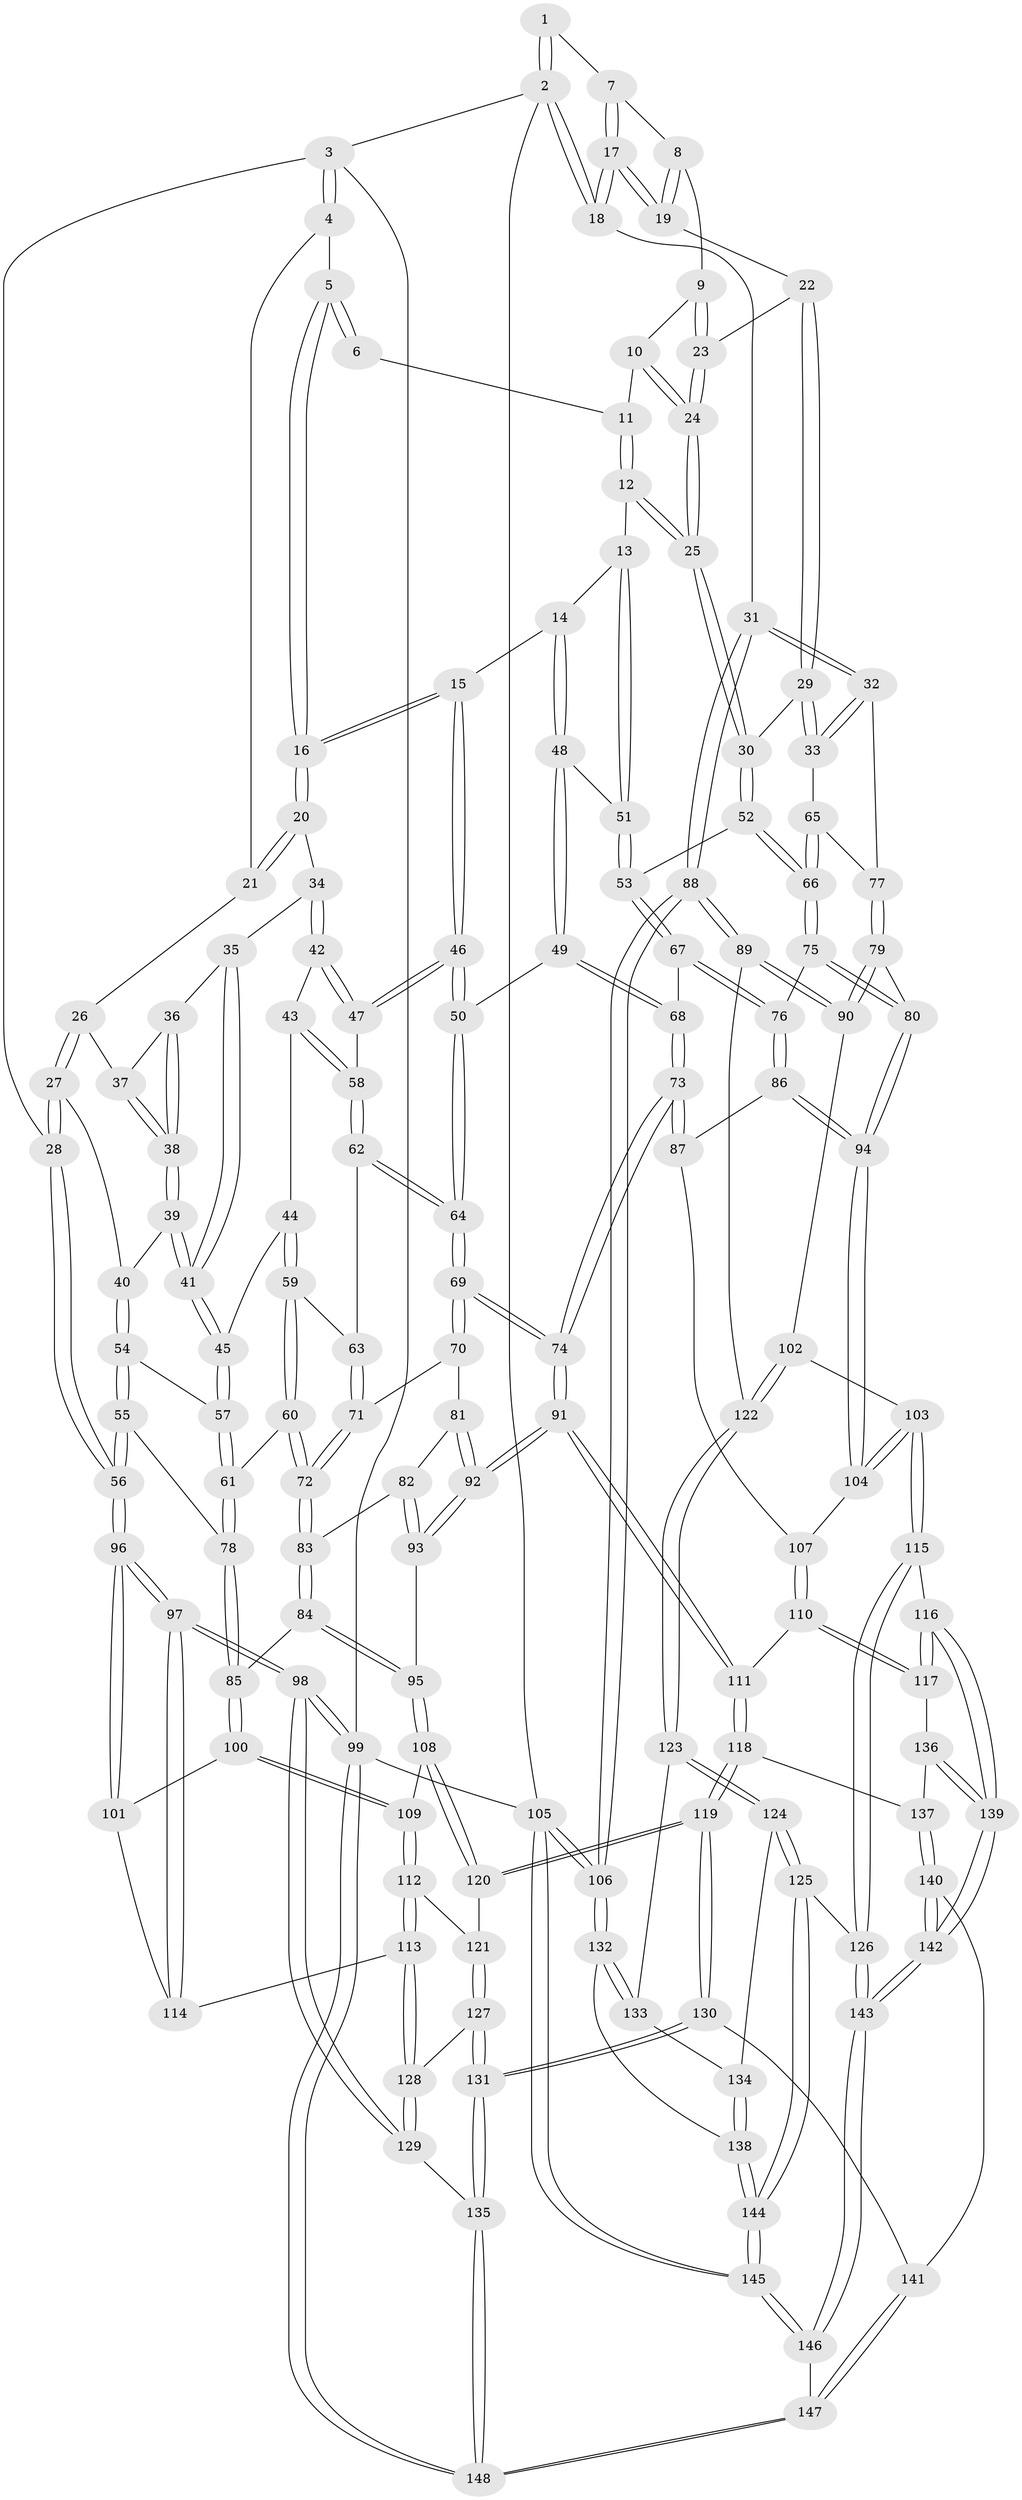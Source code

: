 // Generated by graph-tools (version 1.1) at 2025/59/03/09/25 04:59:55]
// undirected, 148 vertices, 367 edges
graph export_dot {
graph [start="1"]
  node [color=gray90,style=filled];
  1 [pos="+0.8714282080713494+0"];
  2 [pos="+1+0"];
  3 [pos="+0+0"];
  4 [pos="+0.20825427140915573+0"];
  5 [pos="+0.4429903483646243+0"];
  6 [pos="+0.7659947476864191+0"];
  7 [pos="+0.9394817969554066+0.03930258027753952"];
  8 [pos="+0.9237485249520744+0.049678784817813376"];
  9 [pos="+0.8990638023190639+0.0592171058776137"];
  10 [pos="+0.8698358689839153+0.05903654541007436"];
  11 [pos="+0.7718057231002023+0"];
  12 [pos="+0.6959233487951633+0.1491376853293494"];
  13 [pos="+0.6682622655465208+0.15812160086978053"];
  14 [pos="+0.5216544527520757+0.1286353896173186"];
  15 [pos="+0.49623908476434375+0.11777787483659559"];
  16 [pos="+0.4942410635087489+0.11486428503007584"];
  17 [pos="+1+0.07023177656735491"];
  18 [pos="+1+0.06451240869858921"];
  19 [pos="+0.9712292975512635+0.12727894486529281"];
  20 [pos="+0.30433328867593357+0.15070444599174682"];
  21 [pos="+0.23199171100869356+0.030121616861392083"];
  22 [pos="+0.959285823135056+0.13192525851049397"];
  23 [pos="+0.9386850834652745+0.12959810612992342"];
  24 [pos="+0.8143637049365111+0.180092702954272"];
  25 [pos="+0.8078811308093335+0.18774157967490074"];
  26 [pos="+0.1707930386160915+0.1320610021840646"];
  27 [pos="+0+0.10668288058047863"];
  28 [pos="+0+0"];
  29 [pos="+0.9318614454872026+0.25529738416378056"];
  30 [pos="+0.8427349883233254+0.24599526726110685"];
  31 [pos="+1+0.30947039733843085"];
  32 [pos="+1+0.3142881978226259"];
  33 [pos="+1+0.3044586455993541"];
  34 [pos="+0.3001286738941586+0.15626615066944577"];
  35 [pos="+0.2599191664877108+0.16976738907688593"];
  36 [pos="+0.2385147101914741+0.16766595101036905"];
  37 [pos="+0.17091755737916475+0.1322907654000862"];
  38 [pos="+0.16227033616265918+0.2274419368739239"];
  39 [pos="+0.15729715756187948+0.24028198865146674"];
  40 [pos="+0.1361623210684449+0.24195332968301578"];
  41 [pos="+0.2081672272330988+0.27441044121128727"];
  42 [pos="+0.30336603039430887+0.21988976338069618"];
  43 [pos="+0.24406503740948873+0.28924262349881624"];
  44 [pos="+0.2425270088726355+0.2900307602420716"];
  45 [pos="+0.21443939713581703+0.2827207024569896"];
  46 [pos="+0.4264016340957519+0.28597827938441045"];
  47 [pos="+0.372038950065666+0.2875929396297487"];
  48 [pos="+0.5682102745214579+0.32081354589790767"];
  49 [pos="+0.5646927744975638+0.35855727371063295"];
  50 [pos="+0.4431899214307365+0.3338277612624056"];
  51 [pos="+0.6645548059085348+0.23781727734894098"];
  52 [pos="+0.8079632844118374+0.3573672453004857"];
  53 [pos="+0.680720044653363+0.3473119372424925"];
  54 [pos="+0.039858597451298654+0.3607799117782833"];
  55 [pos="+0+0.3896861223970559"];
  56 [pos="+0+0.37731750520181645"];
  57 [pos="+0.15703568181075814+0.3806005824422511"];
  58 [pos="+0.36420279081465384+0.2918039799518546"];
  59 [pos="+0.27916760046842215+0.3655643329494808"];
  60 [pos="+0.21120004196207853+0.43352706180857703"];
  61 [pos="+0.19027419538538212+0.4169638665755033"];
  62 [pos="+0.3161426219581165+0.35067449069448653"];
  63 [pos="+0.29252204497656753+0.3672205478727111"];
  64 [pos="+0.42358981664287093+0.39705198027676936"];
  65 [pos="+0.9098099510997125+0.3746546982630259"];
  66 [pos="+0.8193498161654587+0.3859113446424833"];
  67 [pos="+0.6162203210730204+0.4085274994974813"];
  68 [pos="+0.6119807115305592+0.4098562960310068"];
  69 [pos="+0.41577795511845594+0.44102886335963304"];
  70 [pos="+0.3653388651275488+0.44158286921960244"];
  71 [pos="+0.34645764830393294+0.4308527902125971"];
  72 [pos="+0.21660313342853413+0.4523051783071537"];
  73 [pos="+0.5397894361163909+0.5395106365757238"];
  74 [pos="+0.5018067151730151+0.5688051919706029"];
  75 [pos="+0.8205135273689913+0.40897699672063104"];
  76 [pos="+0.7285530501555026+0.4748554174450761"];
  77 [pos="+0.9515294296869221+0.43689825926036385"];
  78 [pos="+0.0708950858177985+0.4929663378940154"];
  79 [pos="+0.8945278170150139+0.4996210352686749"];
  80 [pos="+0.8763725587267079+0.4917926281589367"];
  81 [pos="+0.313363945647527+0.49238293738736366"];
  82 [pos="+0.2857111356445422+0.493432886019542"];
  83 [pos="+0.21787349204519263+0.4864576124573023"];
  84 [pos="+0.21469151662737776+0.493945800637053"];
  85 [pos="+0.12453365158275703+0.5498656356872661"];
  86 [pos="+0.728028892800005+0.4935811261931327"];
  87 [pos="+0.6801514459147076+0.5535548168664542"];
  88 [pos="+1+0.6338844465117026"];
  89 [pos="+1+0.6198320834961528"];
  90 [pos="+0.9089916204031518+0.5171742920899078"];
  91 [pos="+0.47920364212952793+0.6414220408730993"];
  92 [pos="+0.357024273582766+0.606853112811106"];
  93 [pos="+0.31508393520644074+0.6061320859904599"];
  94 [pos="+0.7930259979834988+0.5559654947679871"];
  95 [pos="+0.27875019605418716+0.6078233556479101"];
  96 [pos="+0+0.5138653726432524"];
  97 [pos="+0+0.711058253292724"];
  98 [pos="+0+1"];
  99 [pos="+0+1"];
  100 [pos="+0.12026877353870201+0.5859048807357248"];
  101 [pos="+0.06994752420838588+0.6067000288528351"];
  102 [pos="+0.8466698503037704+0.6631102203924457"];
  103 [pos="+0.7890986359534452+0.635055211164249"];
  104 [pos="+0.7755408367841671+0.6098445017099335"];
  105 [pos="+1+1"];
  106 [pos="+1+0.8321332220297452"];
  107 [pos="+0.7166211500995004+0.597194074001905"];
  108 [pos="+0.26233723679579235+0.6216675978542787"];
  109 [pos="+0.1555978099095354+0.6359205858483662"];
  110 [pos="+0.5989023948616555+0.7341756257920938"];
  111 [pos="+0.480241553076692+0.6463822462882769"];
  112 [pos="+0.14961055312268404+0.6880067981879571"];
  113 [pos="+0.08737726951409172+0.7339591716945952"];
  114 [pos="+0.02366571646638187+0.6946443164243775"];
  115 [pos="+0.6552493059003146+0.7843294934667411"];
  116 [pos="+0.6298479862471523+0.7688492011415948"];
  117 [pos="+0.6197335260612324+0.759136035248923"];
  118 [pos="+0.3762792038449729+0.7865878981753411"];
  119 [pos="+0.3207785248802293+0.8076848761551576"];
  120 [pos="+0.2548888321813263+0.7402805050090892"];
  121 [pos="+0.19656992670037435+0.7277462207578302"];
  122 [pos="+0.8730019588666037+0.6954544064989492"];
  123 [pos="+0.8617575095295819+0.7545055313167001"];
  124 [pos="+0.7073508923807588+0.8181204697287715"];
  125 [pos="+0.703186683572659+0.8189548257320363"];
  126 [pos="+0.6569517458222907+0.7863123259715481"];
  127 [pos="+0.1670048481175091+0.7873103811302861"];
  128 [pos="+0.08858008601417794+0.7936809962317861"];
  129 [pos="+0.05216788501244119+0.8810355924618268"];
  130 [pos="+0.2888275399674624+0.8521137288097802"];
  131 [pos="+0.2450831256571945+0.8736539730421389"];
  132 [pos="+0.9354976656984249+0.838166027241736"];
  133 [pos="+0.8659806705817468+0.7595993012133395"];
  134 [pos="+0.8292766803900314+0.8666474027856587"];
  135 [pos="+0.18994560387163834+0.9223175774518324"];
  136 [pos="+0.4869781932774653+0.8600644359052227"];
  137 [pos="+0.41178857950890957+0.8346536948727726"];
  138 [pos="+0.8894637812607565+0.8988665391631281"];
  139 [pos="+0.5202330843943815+0.9016912850357589"];
  140 [pos="+0.45799303251786655+0.9909082772518211"];
  141 [pos="+0.3167980042945715+0.9035779423365747"];
  142 [pos="+0.5019117568109601+1"];
  143 [pos="+0.5098699295471072+1"];
  144 [pos="+0.7887362270861322+1"];
  145 [pos="+0.7884171400179782+1"];
  146 [pos="+0.5213181276601958+1"];
  147 [pos="+0.3560652472062395+1"];
  148 [pos="+0.23894527274509816+1"];
  1 -- 2;
  1 -- 2;
  1 -- 7;
  2 -- 3;
  2 -- 18;
  2 -- 18;
  2 -- 105;
  3 -- 4;
  3 -- 4;
  3 -- 28;
  3 -- 99;
  4 -- 5;
  4 -- 21;
  5 -- 6;
  5 -- 6;
  5 -- 16;
  5 -- 16;
  6 -- 11;
  7 -- 8;
  7 -- 17;
  7 -- 17;
  8 -- 9;
  8 -- 19;
  8 -- 19;
  9 -- 10;
  9 -- 23;
  9 -- 23;
  10 -- 11;
  10 -- 24;
  10 -- 24;
  11 -- 12;
  11 -- 12;
  12 -- 13;
  12 -- 25;
  12 -- 25;
  13 -- 14;
  13 -- 51;
  13 -- 51;
  14 -- 15;
  14 -- 48;
  14 -- 48;
  15 -- 16;
  15 -- 16;
  15 -- 46;
  15 -- 46;
  16 -- 20;
  16 -- 20;
  17 -- 18;
  17 -- 18;
  17 -- 19;
  17 -- 19;
  18 -- 31;
  19 -- 22;
  20 -- 21;
  20 -- 21;
  20 -- 34;
  21 -- 26;
  22 -- 23;
  22 -- 29;
  22 -- 29;
  23 -- 24;
  23 -- 24;
  24 -- 25;
  24 -- 25;
  25 -- 30;
  25 -- 30;
  26 -- 27;
  26 -- 27;
  26 -- 37;
  27 -- 28;
  27 -- 28;
  27 -- 40;
  28 -- 56;
  28 -- 56;
  29 -- 30;
  29 -- 33;
  29 -- 33;
  30 -- 52;
  30 -- 52;
  31 -- 32;
  31 -- 32;
  31 -- 88;
  31 -- 88;
  32 -- 33;
  32 -- 33;
  32 -- 77;
  33 -- 65;
  34 -- 35;
  34 -- 42;
  34 -- 42;
  35 -- 36;
  35 -- 41;
  35 -- 41;
  36 -- 37;
  36 -- 38;
  36 -- 38;
  37 -- 38;
  37 -- 38;
  38 -- 39;
  38 -- 39;
  39 -- 40;
  39 -- 41;
  39 -- 41;
  40 -- 54;
  40 -- 54;
  41 -- 45;
  41 -- 45;
  42 -- 43;
  42 -- 47;
  42 -- 47;
  43 -- 44;
  43 -- 58;
  43 -- 58;
  44 -- 45;
  44 -- 59;
  44 -- 59;
  45 -- 57;
  45 -- 57;
  46 -- 47;
  46 -- 47;
  46 -- 50;
  46 -- 50;
  47 -- 58;
  48 -- 49;
  48 -- 49;
  48 -- 51;
  49 -- 50;
  49 -- 68;
  49 -- 68;
  50 -- 64;
  50 -- 64;
  51 -- 53;
  51 -- 53;
  52 -- 53;
  52 -- 66;
  52 -- 66;
  53 -- 67;
  53 -- 67;
  54 -- 55;
  54 -- 55;
  54 -- 57;
  55 -- 56;
  55 -- 56;
  55 -- 78;
  56 -- 96;
  56 -- 96;
  57 -- 61;
  57 -- 61;
  58 -- 62;
  58 -- 62;
  59 -- 60;
  59 -- 60;
  59 -- 63;
  60 -- 61;
  60 -- 72;
  60 -- 72;
  61 -- 78;
  61 -- 78;
  62 -- 63;
  62 -- 64;
  62 -- 64;
  63 -- 71;
  63 -- 71;
  64 -- 69;
  64 -- 69;
  65 -- 66;
  65 -- 66;
  65 -- 77;
  66 -- 75;
  66 -- 75;
  67 -- 68;
  67 -- 76;
  67 -- 76;
  68 -- 73;
  68 -- 73;
  69 -- 70;
  69 -- 70;
  69 -- 74;
  69 -- 74;
  70 -- 71;
  70 -- 81;
  71 -- 72;
  71 -- 72;
  72 -- 83;
  72 -- 83;
  73 -- 74;
  73 -- 74;
  73 -- 87;
  73 -- 87;
  74 -- 91;
  74 -- 91;
  75 -- 76;
  75 -- 80;
  75 -- 80;
  76 -- 86;
  76 -- 86;
  77 -- 79;
  77 -- 79;
  78 -- 85;
  78 -- 85;
  79 -- 80;
  79 -- 90;
  79 -- 90;
  80 -- 94;
  80 -- 94;
  81 -- 82;
  81 -- 92;
  81 -- 92;
  82 -- 83;
  82 -- 93;
  82 -- 93;
  83 -- 84;
  83 -- 84;
  84 -- 85;
  84 -- 95;
  84 -- 95;
  85 -- 100;
  85 -- 100;
  86 -- 87;
  86 -- 94;
  86 -- 94;
  87 -- 107;
  88 -- 89;
  88 -- 89;
  88 -- 106;
  88 -- 106;
  89 -- 90;
  89 -- 90;
  89 -- 122;
  90 -- 102;
  91 -- 92;
  91 -- 92;
  91 -- 111;
  91 -- 111;
  92 -- 93;
  92 -- 93;
  93 -- 95;
  94 -- 104;
  94 -- 104;
  95 -- 108;
  95 -- 108;
  96 -- 97;
  96 -- 97;
  96 -- 101;
  96 -- 101;
  97 -- 98;
  97 -- 98;
  97 -- 114;
  97 -- 114;
  98 -- 99;
  98 -- 99;
  98 -- 129;
  98 -- 129;
  99 -- 148;
  99 -- 148;
  99 -- 105;
  100 -- 101;
  100 -- 109;
  100 -- 109;
  101 -- 114;
  102 -- 103;
  102 -- 122;
  102 -- 122;
  103 -- 104;
  103 -- 104;
  103 -- 115;
  103 -- 115;
  104 -- 107;
  105 -- 106;
  105 -- 106;
  105 -- 145;
  105 -- 145;
  106 -- 132;
  106 -- 132;
  107 -- 110;
  107 -- 110;
  108 -- 109;
  108 -- 120;
  108 -- 120;
  109 -- 112;
  109 -- 112;
  110 -- 111;
  110 -- 117;
  110 -- 117;
  111 -- 118;
  111 -- 118;
  112 -- 113;
  112 -- 113;
  112 -- 121;
  113 -- 114;
  113 -- 128;
  113 -- 128;
  115 -- 116;
  115 -- 126;
  115 -- 126;
  116 -- 117;
  116 -- 117;
  116 -- 139;
  116 -- 139;
  117 -- 136;
  118 -- 119;
  118 -- 119;
  118 -- 137;
  119 -- 120;
  119 -- 120;
  119 -- 130;
  119 -- 130;
  120 -- 121;
  121 -- 127;
  121 -- 127;
  122 -- 123;
  122 -- 123;
  123 -- 124;
  123 -- 124;
  123 -- 133;
  124 -- 125;
  124 -- 125;
  124 -- 134;
  125 -- 126;
  125 -- 144;
  125 -- 144;
  126 -- 143;
  126 -- 143;
  127 -- 128;
  127 -- 131;
  127 -- 131;
  128 -- 129;
  128 -- 129;
  129 -- 135;
  130 -- 131;
  130 -- 131;
  130 -- 141;
  131 -- 135;
  131 -- 135;
  132 -- 133;
  132 -- 133;
  132 -- 138;
  133 -- 134;
  134 -- 138;
  134 -- 138;
  135 -- 148;
  135 -- 148;
  136 -- 137;
  136 -- 139;
  136 -- 139;
  137 -- 140;
  137 -- 140;
  138 -- 144;
  138 -- 144;
  139 -- 142;
  139 -- 142;
  140 -- 141;
  140 -- 142;
  140 -- 142;
  141 -- 147;
  141 -- 147;
  142 -- 143;
  142 -- 143;
  143 -- 146;
  143 -- 146;
  144 -- 145;
  144 -- 145;
  145 -- 146;
  145 -- 146;
  146 -- 147;
  147 -- 148;
  147 -- 148;
}
